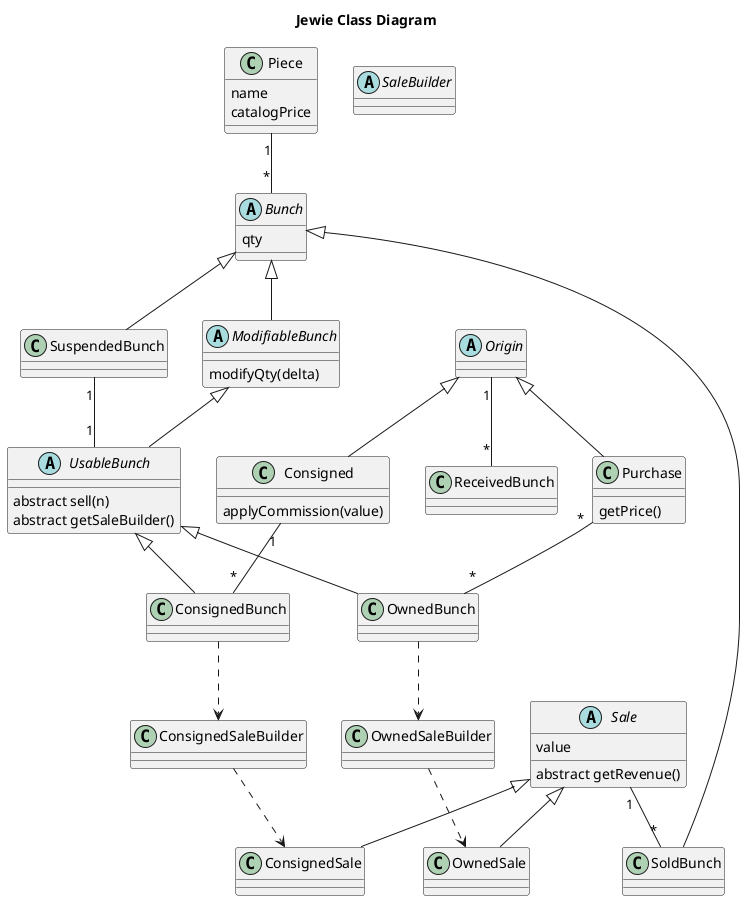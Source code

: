 @startuml

title Jewie Class Diagram

class Piece {
    name
    catalogPrice
}

abstract class Bunch {
    qty
}
class SoldBunch extends Bunch
abstract class ModifiableBunch extends Bunch {
    modifyQty(delta)
}
abstract class UsableBunch extends ModifiableBunch {
    abstract sell(n)
    abstract getSaleBuilder()
}
class SuspendedBunch extends Bunch
SuspendedBunch "1"--"1" UsableBunch

class OwnedBunch extends UsableBunch
class ConsignedBunch extends UsableBunch

abstract class Sale {
    value
    abstract getRevenue()
}
class OwnedSale extends Sale
class ConsignedSale extends Sale

abstract class SaleBuilder

abstract class Origin
class ReceivedBunch
class Consigned extends Origin {
    applyCommission(value)
}
class Purchase extends Origin {
    getPrice()
}

Piece "1"--"*" Bunch

OwnedSaleBuilder ..> OwnedSale
ConsignedSaleBuilder ..> ConsignedSale
OwnedBunch ..> OwnedSaleBuilder
ConsignedBunch ..> ConsignedSaleBuilder

Consigned "1"--"*" ConsignedBunch
Purchase "*"--"*" OwnedBunch

Origin "1"--"*" ReceivedBunch

Sale "1"--"*" SoldBunch

@enduml
